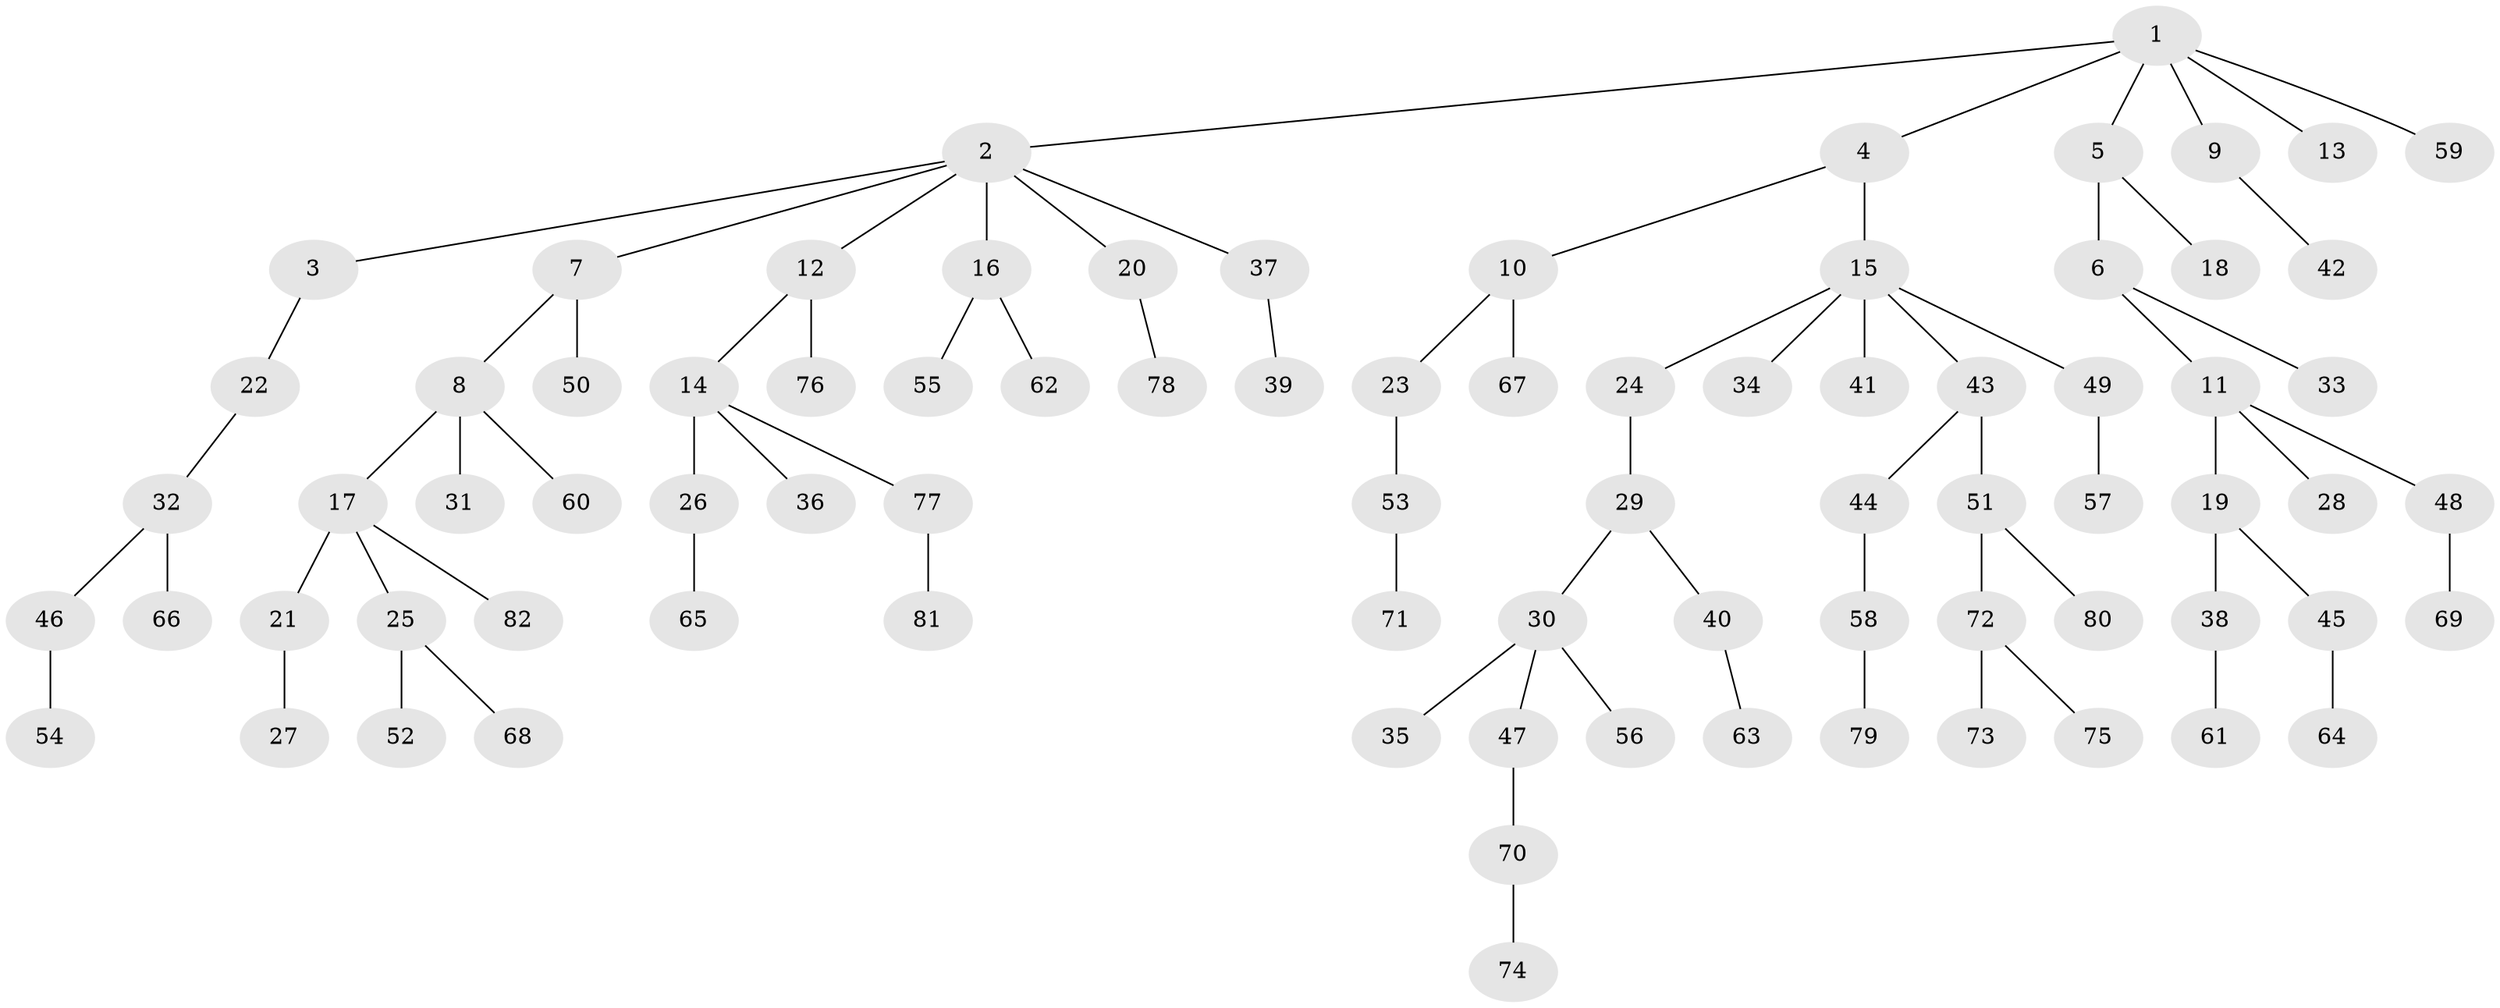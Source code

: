 // coarse degree distribution, {5: 0.018518518518518517, 7: 0.037037037037037035, 2: 0.25925925925925924, 4: 0.05555555555555555, 3: 0.07407407407407407, 6: 0.018518518518518517, 1: 0.5370370370370371}
// Generated by graph-tools (version 1.1) at 2025/42/03/06/25 10:42:06]
// undirected, 82 vertices, 81 edges
graph export_dot {
graph [start="1"]
  node [color=gray90,style=filled];
  1;
  2;
  3;
  4;
  5;
  6;
  7;
  8;
  9;
  10;
  11;
  12;
  13;
  14;
  15;
  16;
  17;
  18;
  19;
  20;
  21;
  22;
  23;
  24;
  25;
  26;
  27;
  28;
  29;
  30;
  31;
  32;
  33;
  34;
  35;
  36;
  37;
  38;
  39;
  40;
  41;
  42;
  43;
  44;
  45;
  46;
  47;
  48;
  49;
  50;
  51;
  52;
  53;
  54;
  55;
  56;
  57;
  58;
  59;
  60;
  61;
  62;
  63;
  64;
  65;
  66;
  67;
  68;
  69;
  70;
  71;
  72;
  73;
  74;
  75;
  76;
  77;
  78;
  79;
  80;
  81;
  82;
  1 -- 2;
  1 -- 4;
  1 -- 5;
  1 -- 9;
  1 -- 13;
  1 -- 59;
  2 -- 3;
  2 -- 7;
  2 -- 12;
  2 -- 16;
  2 -- 20;
  2 -- 37;
  3 -- 22;
  4 -- 10;
  4 -- 15;
  5 -- 6;
  5 -- 18;
  6 -- 11;
  6 -- 33;
  7 -- 8;
  7 -- 50;
  8 -- 17;
  8 -- 31;
  8 -- 60;
  9 -- 42;
  10 -- 23;
  10 -- 67;
  11 -- 19;
  11 -- 28;
  11 -- 48;
  12 -- 14;
  12 -- 76;
  14 -- 26;
  14 -- 36;
  14 -- 77;
  15 -- 24;
  15 -- 34;
  15 -- 41;
  15 -- 43;
  15 -- 49;
  16 -- 55;
  16 -- 62;
  17 -- 21;
  17 -- 25;
  17 -- 82;
  19 -- 38;
  19 -- 45;
  20 -- 78;
  21 -- 27;
  22 -- 32;
  23 -- 53;
  24 -- 29;
  25 -- 52;
  25 -- 68;
  26 -- 65;
  29 -- 30;
  29 -- 40;
  30 -- 35;
  30 -- 47;
  30 -- 56;
  32 -- 46;
  32 -- 66;
  37 -- 39;
  38 -- 61;
  40 -- 63;
  43 -- 44;
  43 -- 51;
  44 -- 58;
  45 -- 64;
  46 -- 54;
  47 -- 70;
  48 -- 69;
  49 -- 57;
  51 -- 72;
  51 -- 80;
  53 -- 71;
  58 -- 79;
  70 -- 74;
  72 -- 73;
  72 -- 75;
  77 -- 81;
}
